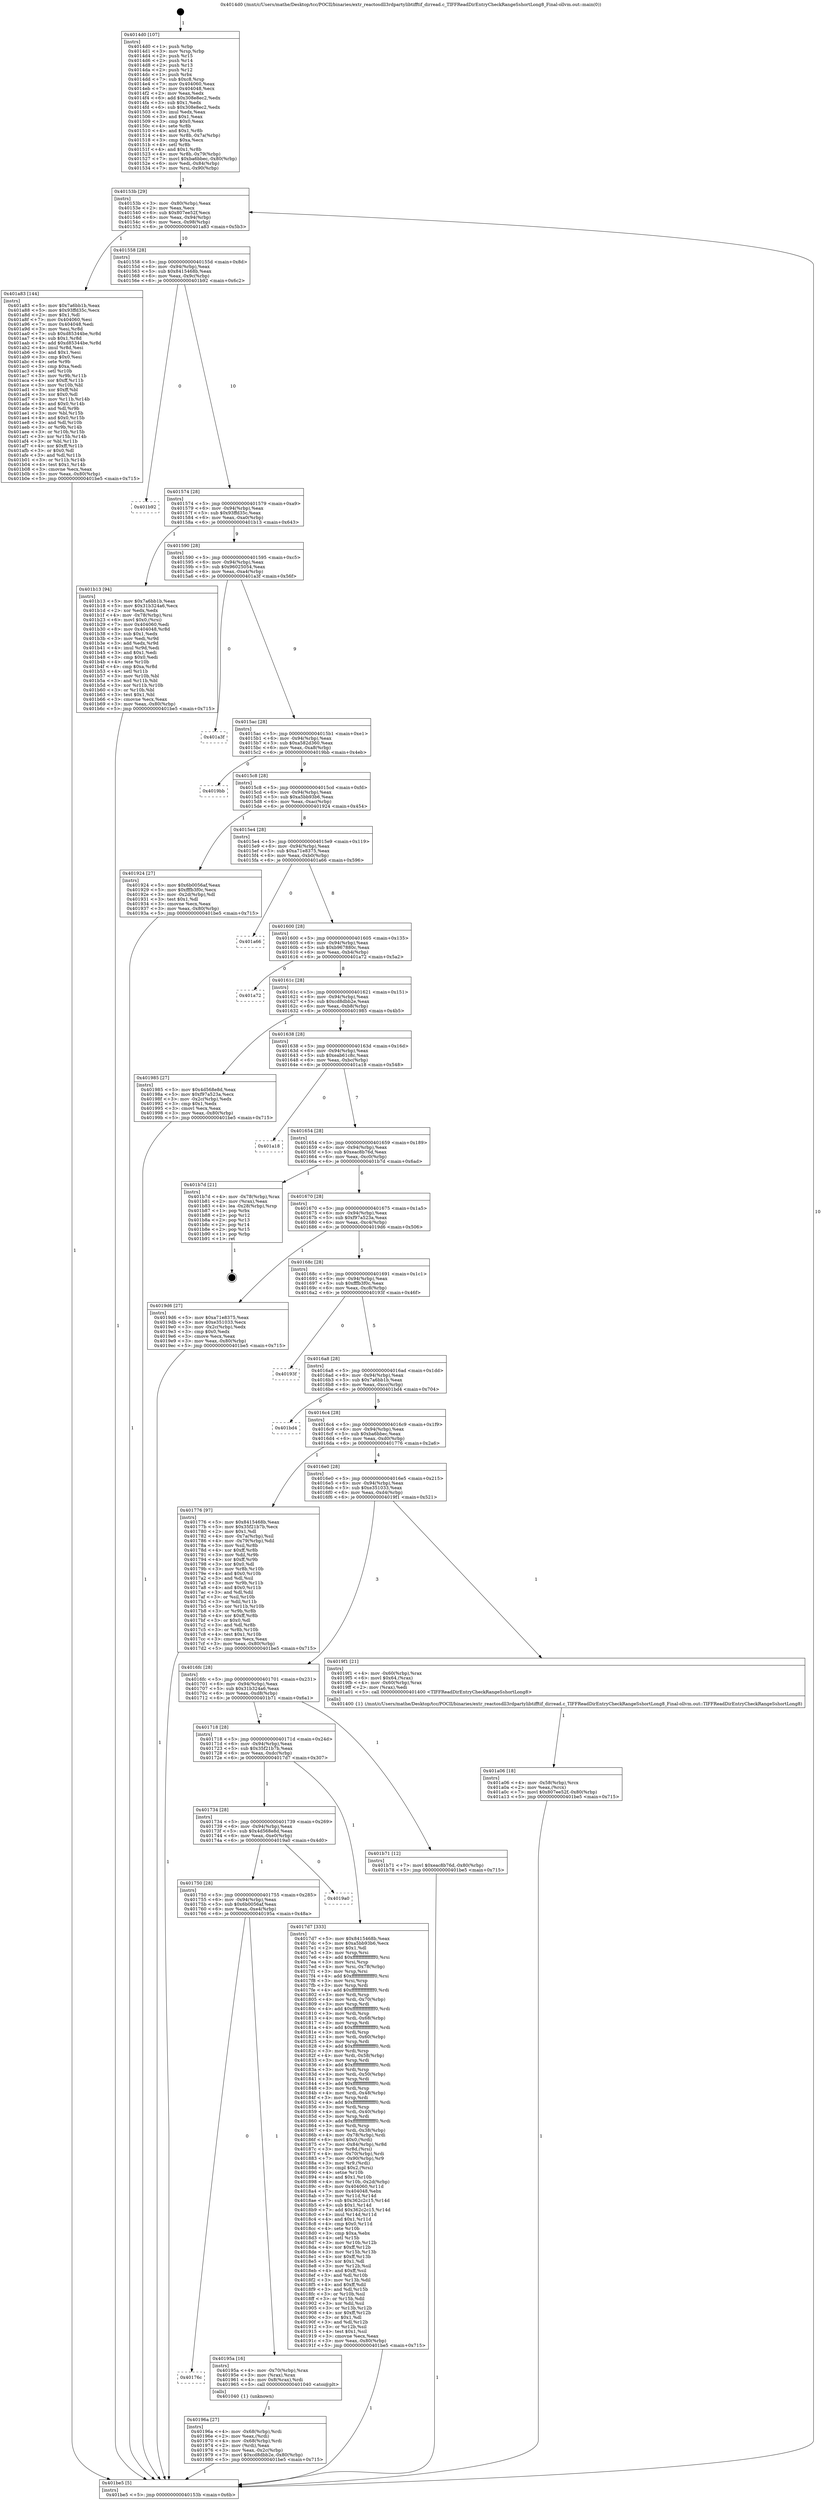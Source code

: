 digraph "0x4014d0" {
  label = "0x4014d0 (/mnt/c/Users/mathe/Desktop/tcc/POCII/binaries/extr_reactosdll3rdpartylibtifftif_dirread.c_TIFFReadDirEntryCheckRangeSshortLong8_Final-ollvm.out::main(0))"
  labelloc = "t"
  node[shape=record]

  Entry [label="",width=0.3,height=0.3,shape=circle,fillcolor=black,style=filled]
  "0x40153b" [label="{
     0x40153b [29]\l
     | [instrs]\l
     &nbsp;&nbsp;0x40153b \<+3\>: mov -0x80(%rbp),%eax\l
     &nbsp;&nbsp;0x40153e \<+2\>: mov %eax,%ecx\l
     &nbsp;&nbsp;0x401540 \<+6\>: sub $0x807ee52f,%ecx\l
     &nbsp;&nbsp;0x401546 \<+6\>: mov %eax,-0x94(%rbp)\l
     &nbsp;&nbsp;0x40154c \<+6\>: mov %ecx,-0x98(%rbp)\l
     &nbsp;&nbsp;0x401552 \<+6\>: je 0000000000401a83 \<main+0x5b3\>\l
  }"]
  "0x401a83" [label="{
     0x401a83 [144]\l
     | [instrs]\l
     &nbsp;&nbsp;0x401a83 \<+5\>: mov $0x7a6bb1b,%eax\l
     &nbsp;&nbsp;0x401a88 \<+5\>: mov $0x93ffd35c,%ecx\l
     &nbsp;&nbsp;0x401a8d \<+2\>: mov $0x1,%dl\l
     &nbsp;&nbsp;0x401a8f \<+7\>: mov 0x404060,%esi\l
     &nbsp;&nbsp;0x401a96 \<+7\>: mov 0x404048,%edi\l
     &nbsp;&nbsp;0x401a9d \<+3\>: mov %esi,%r8d\l
     &nbsp;&nbsp;0x401aa0 \<+7\>: sub $0xd85344be,%r8d\l
     &nbsp;&nbsp;0x401aa7 \<+4\>: sub $0x1,%r8d\l
     &nbsp;&nbsp;0x401aab \<+7\>: add $0xd85344be,%r8d\l
     &nbsp;&nbsp;0x401ab2 \<+4\>: imul %r8d,%esi\l
     &nbsp;&nbsp;0x401ab6 \<+3\>: and $0x1,%esi\l
     &nbsp;&nbsp;0x401ab9 \<+3\>: cmp $0x0,%esi\l
     &nbsp;&nbsp;0x401abc \<+4\>: sete %r9b\l
     &nbsp;&nbsp;0x401ac0 \<+3\>: cmp $0xa,%edi\l
     &nbsp;&nbsp;0x401ac3 \<+4\>: setl %r10b\l
     &nbsp;&nbsp;0x401ac7 \<+3\>: mov %r9b,%r11b\l
     &nbsp;&nbsp;0x401aca \<+4\>: xor $0xff,%r11b\l
     &nbsp;&nbsp;0x401ace \<+3\>: mov %r10b,%bl\l
     &nbsp;&nbsp;0x401ad1 \<+3\>: xor $0xff,%bl\l
     &nbsp;&nbsp;0x401ad4 \<+3\>: xor $0x0,%dl\l
     &nbsp;&nbsp;0x401ad7 \<+3\>: mov %r11b,%r14b\l
     &nbsp;&nbsp;0x401ada \<+4\>: and $0x0,%r14b\l
     &nbsp;&nbsp;0x401ade \<+3\>: and %dl,%r9b\l
     &nbsp;&nbsp;0x401ae1 \<+3\>: mov %bl,%r15b\l
     &nbsp;&nbsp;0x401ae4 \<+4\>: and $0x0,%r15b\l
     &nbsp;&nbsp;0x401ae8 \<+3\>: and %dl,%r10b\l
     &nbsp;&nbsp;0x401aeb \<+3\>: or %r9b,%r14b\l
     &nbsp;&nbsp;0x401aee \<+3\>: or %r10b,%r15b\l
     &nbsp;&nbsp;0x401af1 \<+3\>: xor %r15b,%r14b\l
     &nbsp;&nbsp;0x401af4 \<+3\>: or %bl,%r11b\l
     &nbsp;&nbsp;0x401af7 \<+4\>: xor $0xff,%r11b\l
     &nbsp;&nbsp;0x401afb \<+3\>: or $0x0,%dl\l
     &nbsp;&nbsp;0x401afe \<+3\>: and %dl,%r11b\l
     &nbsp;&nbsp;0x401b01 \<+3\>: or %r11b,%r14b\l
     &nbsp;&nbsp;0x401b04 \<+4\>: test $0x1,%r14b\l
     &nbsp;&nbsp;0x401b08 \<+3\>: cmovne %ecx,%eax\l
     &nbsp;&nbsp;0x401b0b \<+3\>: mov %eax,-0x80(%rbp)\l
     &nbsp;&nbsp;0x401b0e \<+5\>: jmp 0000000000401be5 \<main+0x715\>\l
  }"]
  "0x401558" [label="{
     0x401558 [28]\l
     | [instrs]\l
     &nbsp;&nbsp;0x401558 \<+5\>: jmp 000000000040155d \<main+0x8d\>\l
     &nbsp;&nbsp;0x40155d \<+6\>: mov -0x94(%rbp),%eax\l
     &nbsp;&nbsp;0x401563 \<+5\>: sub $0x8415468b,%eax\l
     &nbsp;&nbsp;0x401568 \<+6\>: mov %eax,-0x9c(%rbp)\l
     &nbsp;&nbsp;0x40156e \<+6\>: je 0000000000401b92 \<main+0x6c2\>\l
  }"]
  Exit [label="",width=0.3,height=0.3,shape=circle,fillcolor=black,style=filled,peripheries=2]
  "0x401b92" [label="{
     0x401b92\l
  }", style=dashed]
  "0x401574" [label="{
     0x401574 [28]\l
     | [instrs]\l
     &nbsp;&nbsp;0x401574 \<+5\>: jmp 0000000000401579 \<main+0xa9\>\l
     &nbsp;&nbsp;0x401579 \<+6\>: mov -0x94(%rbp),%eax\l
     &nbsp;&nbsp;0x40157f \<+5\>: sub $0x93ffd35c,%eax\l
     &nbsp;&nbsp;0x401584 \<+6\>: mov %eax,-0xa0(%rbp)\l
     &nbsp;&nbsp;0x40158a \<+6\>: je 0000000000401b13 \<main+0x643\>\l
  }"]
  "0x401a06" [label="{
     0x401a06 [18]\l
     | [instrs]\l
     &nbsp;&nbsp;0x401a06 \<+4\>: mov -0x58(%rbp),%rcx\l
     &nbsp;&nbsp;0x401a0a \<+2\>: mov %eax,(%rcx)\l
     &nbsp;&nbsp;0x401a0c \<+7\>: movl $0x807ee52f,-0x80(%rbp)\l
     &nbsp;&nbsp;0x401a13 \<+5\>: jmp 0000000000401be5 \<main+0x715\>\l
  }"]
  "0x401b13" [label="{
     0x401b13 [94]\l
     | [instrs]\l
     &nbsp;&nbsp;0x401b13 \<+5\>: mov $0x7a6bb1b,%eax\l
     &nbsp;&nbsp;0x401b18 \<+5\>: mov $0x31b324a6,%ecx\l
     &nbsp;&nbsp;0x401b1d \<+2\>: xor %edx,%edx\l
     &nbsp;&nbsp;0x401b1f \<+4\>: mov -0x78(%rbp),%rsi\l
     &nbsp;&nbsp;0x401b23 \<+6\>: movl $0x0,(%rsi)\l
     &nbsp;&nbsp;0x401b29 \<+7\>: mov 0x404060,%edi\l
     &nbsp;&nbsp;0x401b30 \<+8\>: mov 0x404048,%r8d\l
     &nbsp;&nbsp;0x401b38 \<+3\>: sub $0x1,%edx\l
     &nbsp;&nbsp;0x401b3b \<+3\>: mov %edi,%r9d\l
     &nbsp;&nbsp;0x401b3e \<+3\>: add %edx,%r9d\l
     &nbsp;&nbsp;0x401b41 \<+4\>: imul %r9d,%edi\l
     &nbsp;&nbsp;0x401b45 \<+3\>: and $0x1,%edi\l
     &nbsp;&nbsp;0x401b48 \<+3\>: cmp $0x0,%edi\l
     &nbsp;&nbsp;0x401b4b \<+4\>: sete %r10b\l
     &nbsp;&nbsp;0x401b4f \<+4\>: cmp $0xa,%r8d\l
     &nbsp;&nbsp;0x401b53 \<+4\>: setl %r11b\l
     &nbsp;&nbsp;0x401b57 \<+3\>: mov %r10b,%bl\l
     &nbsp;&nbsp;0x401b5a \<+3\>: and %r11b,%bl\l
     &nbsp;&nbsp;0x401b5d \<+3\>: xor %r11b,%r10b\l
     &nbsp;&nbsp;0x401b60 \<+3\>: or %r10b,%bl\l
     &nbsp;&nbsp;0x401b63 \<+3\>: test $0x1,%bl\l
     &nbsp;&nbsp;0x401b66 \<+3\>: cmovne %ecx,%eax\l
     &nbsp;&nbsp;0x401b69 \<+3\>: mov %eax,-0x80(%rbp)\l
     &nbsp;&nbsp;0x401b6c \<+5\>: jmp 0000000000401be5 \<main+0x715\>\l
  }"]
  "0x401590" [label="{
     0x401590 [28]\l
     | [instrs]\l
     &nbsp;&nbsp;0x401590 \<+5\>: jmp 0000000000401595 \<main+0xc5\>\l
     &nbsp;&nbsp;0x401595 \<+6\>: mov -0x94(%rbp),%eax\l
     &nbsp;&nbsp;0x40159b \<+5\>: sub $0x96025054,%eax\l
     &nbsp;&nbsp;0x4015a0 \<+6\>: mov %eax,-0xa4(%rbp)\l
     &nbsp;&nbsp;0x4015a6 \<+6\>: je 0000000000401a3f \<main+0x56f\>\l
  }"]
  "0x40196a" [label="{
     0x40196a [27]\l
     | [instrs]\l
     &nbsp;&nbsp;0x40196a \<+4\>: mov -0x68(%rbp),%rdi\l
     &nbsp;&nbsp;0x40196e \<+2\>: mov %eax,(%rdi)\l
     &nbsp;&nbsp;0x401970 \<+4\>: mov -0x68(%rbp),%rdi\l
     &nbsp;&nbsp;0x401974 \<+2\>: mov (%rdi),%eax\l
     &nbsp;&nbsp;0x401976 \<+3\>: mov %eax,-0x2c(%rbp)\l
     &nbsp;&nbsp;0x401979 \<+7\>: movl $0xcd8dbb2e,-0x80(%rbp)\l
     &nbsp;&nbsp;0x401980 \<+5\>: jmp 0000000000401be5 \<main+0x715\>\l
  }"]
  "0x401a3f" [label="{
     0x401a3f\l
  }", style=dashed]
  "0x4015ac" [label="{
     0x4015ac [28]\l
     | [instrs]\l
     &nbsp;&nbsp;0x4015ac \<+5\>: jmp 00000000004015b1 \<main+0xe1\>\l
     &nbsp;&nbsp;0x4015b1 \<+6\>: mov -0x94(%rbp),%eax\l
     &nbsp;&nbsp;0x4015b7 \<+5\>: sub $0xa582d360,%eax\l
     &nbsp;&nbsp;0x4015bc \<+6\>: mov %eax,-0xa8(%rbp)\l
     &nbsp;&nbsp;0x4015c2 \<+6\>: je 00000000004019bb \<main+0x4eb\>\l
  }"]
  "0x40176c" [label="{
     0x40176c\l
  }", style=dashed]
  "0x4019bb" [label="{
     0x4019bb\l
  }", style=dashed]
  "0x4015c8" [label="{
     0x4015c8 [28]\l
     | [instrs]\l
     &nbsp;&nbsp;0x4015c8 \<+5\>: jmp 00000000004015cd \<main+0xfd\>\l
     &nbsp;&nbsp;0x4015cd \<+6\>: mov -0x94(%rbp),%eax\l
     &nbsp;&nbsp;0x4015d3 \<+5\>: sub $0xa5bb93b6,%eax\l
     &nbsp;&nbsp;0x4015d8 \<+6\>: mov %eax,-0xac(%rbp)\l
     &nbsp;&nbsp;0x4015de \<+6\>: je 0000000000401924 \<main+0x454\>\l
  }"]
  "0x40195a" [label="{
     0x40195a [16]\l
     | [instrs]\l
     &nbsp;&nbsp;0x40195a \<+4\>: mov -0x70(%rbp),%rax\l
     &nbsp;&nbsp;0x40195e \<+3\>: mov (%rax),%rax\l
     &nbsp;&nbsp;0x401961 \<+4\>: mov 0x8(%rax),%rdi\l
     &nbsp;&nbsp;0x401965 \<+5\>: call 0000000000401040 \<atoi@plt\>\l
     | [calls]\l
     &nbsp;&nbsp;0x401040 \{1\} (unknown)\l
  }"]
  "0x401924" [label="{
     0x401924 [27]\l
     | [instrs]\l
     &nbsp;&nbsp;0x401924 \<+5\>: mov $0x6b0056af,%eax\l
     &nbsp;&nbsp;0x401929 \<+5\>: mov $0xfffb3f0c,%ecx\l
     &nbsp;&nbsp;0x40192e \<+3\>: mov -0x2d(%rbp),%dl\l
     &nbsp;&nbsp;0x401931 \<+3\>: test $0x1,%dl\l
     &nbsp;&nbsp;0x401934 \<+3\>: cmovne %ecx,%eax\l
     &nbsp;&nbsp;0x401937 \<+3\>: mov %eax,-0x80(%rbp)\l
     &nbsp;&nbsp;0x40193a \<+5\>: jmp 0000000000401be5 \<main+0x715\>\l
  }"]
  "0x4015e4" [label="{
     0x4015e4 [28]\l
     | [instrs]\l
     &nbsp;&nbsp;0x4015e4 \<+5\>: jmp 00000000004015e9 \<main+0x119\>\l
     &nbsp;&nbsp;0x4015e9 \<+6\>: mov -0x94(%rbp),%eax\l
     &nbsp;&nbsp;0x4015ef \<+5\>: sub $0xa71e8375,%eax\l
     &nbsp;&nbsp;0x4015f4 \<+6\>: mov %eax,-0xb0(%rbp)\l
     &nbsp;&nbsp;0x4015fa \<+6\>: je 0000000000401a66 \<main+0x596\>\l
  }"]
  "0x401750" [label="{
     0x401750 [28]\l
     | [instrs]\l
     &nbsp;&nbsp;0x401750 \<+5\>: jmp 0000000000401755 \<main+0x285\>\l
     &nbsp;&nbsp;0x401755 \<+6\>: mov -0x94(%rbp),%eax\l
     &nbsp;&nbsp;0x40175b \<+5\>: sub $0x6b0056af,%eax\l
     &nbsp;&nbsp;0x401760 \<+6\>: mov %eax,-0xe4(%rbp)\l
     &nbsp;&nbsp;0x401766 \<+6\>: je 000000000040195a \<main+0x48a\>\l
  }"]
  "0x401a66" [label="{
     0x401a66\l
  }", style=dashed]
  "0x401600" [label="{
     0x401600 [28]\l
     | [instrs]\l
     &nbsp;&nbsp;0x401600 \<+5\>: jmp 0000000000401605 \<main+0x135\>\l
     &nbsp;&nbsp;0x401605 \<+6\>: mov -0x94(%rbp),%eax\l
     &nbsp;&nbsp;0x40160b \<+5\>: sub $0xb967880c,%eax\l
     &nbsp;&nbsp;0x401610 \<+6\>: mov %eax,-0xb4(%rbp)\l
     &nbsp;&nbsp;0x401616 \<+6\>: je 0000000000401a72 \<main+0x5a2\>\l
  }"]
  "0x4019a0" [label="{
     0x4019a0\l
  }", style=dashed]
  "0x401a72" [label="{
     0x401a72\l
  }", style=dashed]
  "0x40161c" [label="{
     0x40161c [28]\l
     | [instrs]\l
     &nbsp;&nbsp;0x40161c \<+5\>: jmp 0000000000401621 \<main+0x151\>\l
     &nbsp;&nbsp;0x401621 \<+6\>: mov -0x94(%rbp),%eax\l
     &nbsp;&nbsp;0x401627 \<+5\>: sub $0xcd8dbb2e,%eax\l
     &nbsp;&nbsp;0x40162c \<+6\>: mov %eax,-0xb8(%rbp)\l
     &nbsp;&nbsp;0x401632 \<+6\>: je 0000000000401985 \<main+0x4b5\>\l
  }"]
  "0x401734" [label="{
     0x401734 [28]\l
     | [instrs]\l
     &nbsp;&nbsp;0x401734 \<+5\>: jmp 0000000000401739 \<main+0x269\>\l
     &nbsp;&nbsp;0x401739 \<+6\>: mov -0x94(%rbp),%eax\l
     &nbsp;&nbsp;0x40173f \<+5\>: sub $0x4d568e8d,%eax\l
     &nbsp;&nbsp;0x401744 \<+6\>: mov %eax,-0xe0(%rbp)\l
     &nbsp;&nbsp;0x40174a \<+6\>: je 00000000004019a0 \<main+0x4d0\>\l
  }"]
  "0x401985" [label="{
     0x401985 [27]\l
     | [instrs]\l
     &nbsp;&nbsp;0x401985 \<+5\>: mov $0x4d568e8d,%eax\l
     &nbsp;&nbsp;0x40198a \<+5\>: mov $0xf97a523a,%ecx\l
     &nbsp;&nbsp;0x40198f \<+3\>: mov -0x2c(%rbp),%edx\l
     &nbsp;&nbsp;0x401992 \<+3\>: cmp $0x1,%edx\l
     &nbsp;&nbsp;0x401995 \<+3\>: cmovl %ecx,%eax\l
     &nbsp;&nbsp;0x401998 \<+3\>: mov %eax,-0x80(%rbp)\l
     &nbsp;&nbsp;0x40199b \<+5\>: jmp 0000000000401be5 \<main+0x715\>\l
  }"]
  "0x401638" [label="{
     0x401638 [28]\l
     | [instrs]\l
     &nbsp;&nbsp;0x401638 \<+5\>: jmp 000000000040163d \<main+0x16d\>\l
     &nbsp;&nbsp;0x40163d \<+6\>: mov -0x94(%rbp),%eax\l
     &nbsp;&nbsp;0x401643 \<+5\>: sub $0xeab61c8c,%eax\l
     &nbsp;&nbsp;0x401648 \<+6\>: mov %eax,-0xbc(%rbp)\l
     &nbsp;&nbsp;0x40164e \<+6\>: je 0000000000401a18 \<main+0x548\>\l
  }"]
  "0x4017d7" [label="{
     0x4017d7 [333]\l
     | [instrs]\l
     &nbsp;&nbsp;0x4017d7 \<+5\>: mov $0x8415468b,%eax\l
     &nbsp;&nbsp;0x4017dc \<+5\>: mov $0xa5bb93b6,%ecx\l
     &nbsp;&nbsp;0x4017e1 \<+2\>: mov $0x1,%dl\l
     &nbsp;&nbsp;0x4017e3 \<+3\>: mov %rsp,%rsi\l
     &nbsp;&nbsp;0x4017e6 \<+4\>: add $0xfffffffffffffff0,%rsi\l
     &nbsp;&nbsp;0x4017ea \<+3\>: mov %rsi,%rsp\l
     &nbsp;&nbsp;0x4017ed \<+4\>: mov %rsi,-0x78(%rbp)\l
     &nbsp;&nbsp;0x4017f1 \<+3\>: mov %rsp,%rsi\l
     &nbsp;&nbsp;0x4017f4 \<+4\>: add $0xfffffffffffffff0,%rsi\l
     &nbsp;&nbsp;0x4017f8 \<+3\>: mov %rsi,%rsp\l
     &nbsp;&nbsp;0x4017fb \<+3\>: mov %rsp,%rdi\l
     &nbsp;&nbsp;0x4017fe \<+4\>: add $0xfffffffffffffff0,%rdi\l
     &nbsp;&nbsp;0x401802 \<+3\>: mov %rdi,%rsp\l
     &nbsp;&nbsp;0x401805 \<+4\>: mov %rdi,-0x70(%rbp)\l
     &nbsp;&nbsp;0x401809 \<+3\>: mov %rsp,%rdi\l
     &nbsp;&nbsp;0x40180c \<+4\>: add $0xfffffffffffffff0,%rdi\l
     &nbsp;&nbsp;0x401810 \<+3\>: mov %rdi,%rsp\l
     &nbsp;&nbsp;0x401813 \<+4\>: mov %rdi,-0x68(%rbp)\l
     &nbsp;&nbsp;0x401817 \<+3\>: mov %rsp,%rdi\l
     &nbsp;&nbsp;0x40181a \<+4\>: add $0xfffffffffffffff0,%rdi\l
     &nbsp;&nbsp;0x40181e \<+3\>: mov %rdi,%rsp\l
     &nbsp;&nbsp;0x401821 \<+4\>: mov %rdi,-0x60(%rbp)\l
     &nbsp;&nbsp;0x401825 \<+3\>: mov %rsp,%rdi\l
     &nbsp;&nbsp;0x401828 \<+4\>: add $0xfffffffffffffff0,%rdi\l
     &nbsp;&nbsp;0x40182c \<+3\>: mov %rdi,%rsp\l
     &nbsp;&nbsp;0x40182f \<+4\>: mov %rdi,-0x58(%rbp)\l
     &nbsp;&nbsp;0x401833 \<+3\>: mov %rsp,%rdi\l
     &nbsp;&nbsp;0x401836 \<+4\>: add $0xfffffffffffffff0,%rdi\l
     &nbsp;&nbsp;0x40183a \<+3\>: mov %rdi,%rsp\l
     &nbsp;&nbsp;0x40183d \<+4\>: mov %rdi,-0x50(%rbp)\l
     &nbsp;&nbsp;0x401841 \<+3\>: mov %rsp,%rdi\l
     &nbsp;&nbsp;0x401844 \<+4\>: add $0xfffffffffffffff0,%rdi\l
     &nbsp;&nbsp;0x401848 \<+3\>: mov %rdi,%rsp\l
     &nbsp;&nbsp;0x40184b \<+4\>: mov %rdi,-0x48(%rbp)\l
     &nbsp;&nbsp;0x40184f \<+3\>: mov %rsp,%rdi\l
     &nbsp;&nbsp;0x401852 \<+4\>: add $0xfffffffffffffff0,%rdi\l
     &nbsp;&nbsp;0x401856 \<+3\>: mov %rdi,%rsp\l
     &nbsp;&nbsp;0x401859 \<+4\>: mov %rdi,-0x40(%rbp)\l
     &nbsp;&nbsp;0x40185d \<+3\>: mov %rsp,%rdi\l
     &nbsp;&nbsp;0x401860 \<+4\>: add $0xfffffffffffffff0,%rdi\l
     &nbsp;&nbsp;0x401864 \<+3\>: mov %rdi,%rsp\l
     &nbsp;&nbsp;0x401867 \<+4\>: mov %rdi,-0x38(%rbp)\l
     &nbsp;&nbsp;0x40186b \<+4\>: mov -0x78(%rbp),%rdi\l
     &nbsp;&nbsp;0x40186f \<+6\>: movl $0x0,(%rdi)\l
     &nbsp;&nbsp;0x401875 \<+7\>: mov -0x84(%rbp),%r8d\l
     &nbsp;&nbsp;0x40187c \<+3\>: mov %r8d,(%rsi)\l
     &nbsp;&nbsp;0x40187f \<+4\>: mov -0x70(%rbp),%rdi\l
     &nbsp;&nbsp;0x401883 \<+7\>: mov -0x90(%rbp),%r9\l
     &nbsp;&nbsp;0x40188a \<+3\>: mov %r9,(%rdi)\l
     &nbsp;&nbsp;0x40188d \<+3\>: cmpl $0x2,(%rsi)\l
     &nbsp;&nbsp;0x401890 \<+4\>: setne %r10b\l
     &nbsp;&nbsp;0x401894 \<+4\>: and $0x1,%r10b\l
     &nbsp;&nbsp;0x401898 \<+4\>: mov %r10b,-0x2d(%rbp)\l
     &nbsp;&nbsp;0x40189c \<+8\>: mov 0x404060,%r11d\l
     &nbsp;&nbsp;0x4018a4 \<+7\>: mov 0x404048,%ebx\l
     &nbsp;&nbsp;0x4018ab \<+3\>: mov %r11d,%r14d\l
     &nbsp;&nbsp;0x4018ae \<+7\>: sub $0x362c2c15,%r14d\l
     &nbsp;&nbsp;0x4018b5 \<+4\>: sub $0x1,%r14d\l
     &nbsp;&nbsp;0x4018b9 \<+7\>: add $0x362c2c15,%r14d\l
     &nbsp;&nbsp;0x4018c0 \<+4\>: imul %r14d,%r11d\l
     &nbsp;&nbsp;0x4018c4 \<+4\>: and $0x1,%r11d\l
     &nbsp;&nbsp;0x4018c8 \<+4\>: cmp $0x0,%r11d\l
     &nbsp;&nbsp;0x4018cc \<+4\>: sete %r10b\l
     &nbsp;&nbsp;0x4018d0 \<+3\>: cmp $0xa,%ebx\l
     &nbsp;&nbsp;0x4018d3 \<+4\>: setl %r15b\l
     &nbsp;&nbsp;0x4018d7 \<+3\>: mov %r10b,%r12b\l
     &nbsp;&nbsp;0x4018da \<+4\>: xor $0xff,%r12b\l
     &nbsp;&nbsp;0x4018de \<+3\>: mov %r15b,%r13b\l
     &nbsp;&nbsp;0x4018e1 \<+4\>: xor $0xff,%r13b\l
     &nbsp;&nbsp;0x4018e5 \<+3\>: xor $0x1,%dl\l
     &nbsp;&nbsp;0x4018e8 \<+3\>: mov %r12b,%sil\l
     &nbsp;&nbsp;0x4018eb \<+4\>: and $0xff,%sil\l
     &nbsp;&nbsp;0x4018ef \<+3\>: and %dl,%r10b\l
     &nbsp;&nbsp;0x4018f2 \<+3\>: mov %r13b,%dil\l
     &nbsp;&nbsp;0x4018f5 \<+4\>: and $0xff,%dil\l
     &nbsp;&nbsp;0x4018f9 \<+3\>: and %dl,%r15b\l
     &nbsp;&nbsp;0x4018fc \<+3\>: or %r10b,%sil\l
     &nbsp;&nbsp;0x4018ff \<+3\>: or %r15b,%dil\l
     &nbsp;&nbsp;0x401902 \<+3\>: xor %dil,%sil\l
     &nbsp;&nbsp;0x401905 \<+3\>: or %r13b,%r12b\l
     &nbsp;&nbsp;0x401908 \<+4\>: xor $0xff,%r12b\l
     &nbsp;&nbsp;0x40190c \<+3\>: or $0x1,%dl\l
     &nbsp;&nbsp;0x40190f \<+3\>: and %dl,%r12b\l
     &nbsp;&nbsp;0x401912 \<+3\>: or %r12b,%sil\l
     &nbsp;&nbsp;0x401915 \<+4\>: test $0x1,%sil\l
     &nbsp;&nbsp;0x401919 \<+3\>: cmovne %ecx,%eax\l
     &nbsp;&nbsp;0x40191c \<+3\>: mov %eax,-0x80(%rbp)\l
     &nbsp;&nbsp;0x40191f \<+5\>: jmp 0000000000401be5 \<main+0x715\>\l
  }"]
  "0x401a18" [label="{
     0x401a18\l
  }", style=dashed]
  "0x401654" [label="{
     0x401654 [28]\l
     | [instrs]\l
     &nbsp;&nbsp;0x401654 \<+5\>: jmp 0000000000401659 \<main+0x189\>\l
     &nbsp;&nbsp;0x401659 \<+6\>: mov -0x94(%rbp),%eax\l
     &nbsp;&nbsp;0x40165f \<+5\>: sub $0xeac8b76d,%eax\l
     &nbsp;&nbsp;0x401664 \<+6\>: mov %eax,-0xc0(%rbp)\l
     &nbsp;&nbsp;0x40166a \<+6\>: je 0000000000401b7d \<main+0x6ad\>\l
  }"]
  "0x401718" [label="{
     0x401718 [28]\l
     | [instrs]\l
     &nbsp;&nbsp;0x401718 \<+5\>: jmp 000000000040171d \<main+0x24d\>\l
     &nbsp;&nbsp;0x40171d \<+6\>: mov -0x94(%rbp),%eax\l
     &nbsp;&nbsp;0x401723 \<+5\>: sub $0x35f21b7b,%eax\l
     &nbsp;&nbsp;0x401728 \<+6\>: mov %eax,-0xdc(%rbp)\l
     &nbsp;&nbsp;0x40172e \<+6\>: je 00000000004017d7 \<main+0x307\>\l
  }"]
  "0x401b7d" [label="{
     0x401b7d [21]\l
     | [instrs]\l
     &nbsp;&nbsp;0x401b7d \<+4\>: mov -0x78(%rbp),%rax\l
     &nbsp;&nbsp;0x401b81 \<+2\>: mov (%rax),%eax\l
     &nbsp;&nbsp;0x401b83 \<+4\>: lea -0x28(%rbp),%rsp\l
     &nbsp;&nbsp;0x401b87 \<+1\>: pop %rbx\l
     &nbsp;&nbsp;0x401b88 \<+2\>: pop %r12\l
     &nbsp;&nbsp;0x401b8a \<+2\>: pop %r13\l
     &nbsp;&nbsp;0x401b8c \<+2\>: pop %r14\l
     &nbsp;&nbsp;0x401b8e \<+2\>: pop %r15\l
     &nbsp;&nbsp;0x401b90 \<+1\>: pop %rbp\l
     &nbsp;&nbsp;0x401b91 \<+1\>: ret\l
  }"]
  "0x401670" [label="{
     0x401670 [28]\l
     | [instrs]\l
     &nbsp;&nbsp;0x401670 \<+5\>: jmp 0000000000401675 \<main+0x1a5\>\l
     &nbsp;&nbsp;0x401675 \<+6\>: mov -0x94(%rbp),%eax\l
     &nbsp;&nbsp;0x40167b \<+5\>: sub $0xf97a523a,%eax\l
     &nbsp;&nbsp;0x401680 \<+6\>: mov %eax,-0xc4(%rbp)\l
     &nbsp;&nbsp;0x401686 \<+6\>: je 00000000004019d6 \<main+0x506\>\l
  }"]
  "0x401b71" [label="{
     0x401b71 [12]\l
     | [instrs]\l
     &nbsp;&nbsp;0x401b71 \<+7\>: movl $0xeac8b76d,-0x80(%rbp)\l
     &nbsp;&nbsp;0x401b78 \<+5\>: jmp 0000000000401be5 \<main+0x715\>\l
  }"]
  "0x4019d6" [label="{
     0x4019d6 [27]\l
     | [instrs]\l
     &nbsp;&nbsp;0x4019d6 \<+5\>: mov $0xa71e8375,%eax\l
     &nbsp;&nbsp;0x4019db \<+5\>: mov $0xe351033,%ecx\l
     &nbsp;&nbsp;0x4019e0 \<+3\>: mov -0x2c(%rbp),%edx\l
     &nbsp;&nbsp;0x4019e3 \<+3\>: cmp $0x0,%edx\l
     &nbsp;&nbsp;0x4019e6 \<+3\>: cmove %ecx,%eax\l
     &nbsp;&nbsp;0x4019e9 \<+3\>: mov %eax,-0x80(%rbp)\l
     &nbsp;&nbsp;0x4019ec \<+5\>: jmp 0000000000401be5 \<main+0x715\>\l
  }"]
  "0x40168c" [label="{
     0x40168c [28]\l
     | [instrs]\l
     &nbsp;&nbsp;0x40168c \<+5\>: jmp 0000000000401691 \<main+0x1c1\>\l
     &nbsp;&nbsp;0x401691 \<+6\>: mov -0x94(%rbp),%eax\l
     &nbsp;&nbsp;0x401697 \<+5\>: sub $0xfffb3f0c,%eax\l
     &nbsp;&nbsp;0x40169c \<+6\>: mov %eax,-0xc8(%rbp)\l
     &nbsp;&nbsp;0x4016a2 \<+6\>: je 000000000040193f \<main+0x46f\>\l
  }"]
  "0x4016fc" [label="{
     0x4016fc [28]\l
     | [instrs]\l
     &nbsp;&nbsp;0x4016fc \<+5\>: jmp 0000000000401701 \<main+0x231\>\l
     &nbsp;&nbsp;0x401701 \<+6\>: mov -0x94(%rbp),%eax\l
     &nbsp;&nbsp;0x401707 \<+5\>: sub $0x31b324a6,%eax\l
     &nbsp;&nbsp;0x40170c \<+6\>: mov %eax,-0xd8(%rbp)\l
     &nbsp;&nbsp;0x401712 \<+6\>: je 0000000000401b71 \<main+0x6a1\>\l
  }"]
  "0x40193f" [label="{
     0x40193f\l
  }", style=dashed]
  "0x4016a8" [label="{
     0x4016a8 [28]\l
     | [instrs]\l
     &nbsp;&nbsp;0x4016a8 \<+5\>: jmp 00000000004016ad \<main+0x1dd\>\l
     &nbsp;&nbsp;0x4016ad \<+6\>: mov -0x94(%rbp),%eax\l
     &nbsp;&nbsp;0x4016b3 \<+5\>: sub $0x7a6bb1b,%eax\l
     &nbsp;&nbsp;0x4016b8 \<+6\>: mov %eax,-0xcc(%rbp)\l
     &nbsp;&nbsp;0x4016be \<+6\>: je 0000000000401bd4 \<main+0x704\>\l
  }"]
  "0x4019f1" [label="{
     0x4019f1 [21]\l
     | [instrs]\l
     &nbsp;&nbsp;0x4019f1 \<+4\>: mov -0x60(%rbp),%rax\l
     &nbsp;&nbsp;0x4019f5 \<+6\>: movl $0x64,(%rax)\l
     &nbsp;&nbsp;0x4019fb \<+4\>: mov -0x60(%rbp),%rax\l
     &nbsp;&nbsp;0x4019ff \<+2\>: mov (%rax),%edi\l
     &nbsp;&nbsp;0x401a01 \<+5\>: call 0000000000401400 \<TIFFReadDirEntryCheckRangeSshortLong8\>\l
     | [calls]\l
     &nbsp;&nbsp;0x401400 \{1\} (/mnt/c/Users/mathe/Desktop/tcc/POCII/binaries/extr_reactosdll3rdpartylibtifftif_dirread.c_TIFFReadDirEntryCheckRangeSshortLong8_Final-ollvm.out::TIFFReadDirEntryCheckRangeSshortLong8)\l
  }"]
  "0x401bd4" [label="{
     0x401bd4\l
  }", style=dashed]
  "0x4016c4" [label="{
     0x4016c4 [28]\l
     | [instrs]\l
     &nbsp;&nbsp;0x4016c4 \<+5\>: jmp 00000000004016c9 \<main+0x1f9\>\l
     &nbsp;&nbsp;0x4016c9 \<+6\>: mov -0x94(%rbp),%eax\l
     &nbsp;&nbsp;0x4016cf \<+5\>: sub $0xba6bbec,%eax\l
     &nbsp;&nbsp;0x4016d4 \<+6\>: mov %eax,-0xd0(%rbp)\l
     &nbsp;&nbsp;0x4016da \<+6\>: je 0000000000401776 \<main+0x2a6\>\l
  }"]
  "0x4014d0" [label="{
     0x4014d0 [107]\l
     | [instrs]\l
     &nbsp;&nbsp;0x4014d0 \<+1\>: push %rbp\l
     &nbsp;&nbsp;0x4014d1 \<+3\>: mov %rsp,%rbp\l
     &nbsp;&nbsp;0x4014d4 \<+2\>: push %r15\l
     &nbsp;&nbsp;0x4014d6 \<+2\>: push %r14\l
     &nbsp;&nbsp;0x4014d8 \<+2\>: push %r13\l
     &nbsp;&nbsp;0x4014da \<+2\>: push %r12\l
     &nbsp;&nbsp;0x4014dc \<+1\>: push %rbx\l
     &nbsp;&nbsp;0x4014dd \<+7\>: sub $0xc8,%rsp\l
     &nbsp;&nbsp;0x4014e4 \<+7\>: mov 0x404060,%eax\l
     &nbsp;&nbsp;0x4014eb \<+7\>: mov 0x404048,%ecx\l
     &nbsp;&nbsp;0x4014f2 \<+2\>: mov %eax,%edx\l
     &nbsp;&nbsp;0x4014f4 \<+6\>: add $0x308e8ec2,%edx\l
     &nbsp;&nbsp;0x4014fa \<+3\>: sub $0x1,%edx\l
     &nbsp;&nbsp;0x4014fd \<+6\>: sub $0x308e8ec2,%edx\l
     &nbsp;&nbsp;0x401503 \<+3\>: imul %edx,%eax\l
     &nbsp;&nbsp;0x401506 \<+3\>: and $0x1,%eax\l
     &nbsp;&nbsp;0x401509 \<+3\>: cmp $0x0,%eax\l
     &nbsp;&nbsp;0x40150c \<+4\>: sete %r8b\l
     &nbsp;&nbsp;0x401510 \<+4\>: and $0x1,%r8b\l
     &nbsp;&nbsp;0x401514 \<+4\>: mov %r8b,-0x7a(%rbp)\l
     &nbsp;&nbsp;0x401518 \<+3\>: cmp $0xa,%ecx\l
     &nbsp;&nbsp;0x40151b \<+4\>: setl %r8b\l
     &nbsp;&nbsp;0x40151f \<+4\>: and $0x1,%r8b\l
     &nbsp;&nbsp;0x401523 \<+4\>: mov %r8b,-0x79(%rbp)\l
     &nbsp;&nbsp;0x401527 \<+7\>: movl $0xba6bbec,-0x80(%rbp)\l
     &nbsp;&nbsp;0x40152e \<+6\>: mov %edi,-0x84(%rbp)\l
     &nbsp;&nbsp;0x401534 \<+7\>: mov %rsi,-0x90(%rbp)\l
  }"]
  "0x401776" [label="{
     0x401776 [97]\l
     | [instrs]\l
     &nbsp;&nbsp;0x401776 \<+5\>: mov $0x8415468b,%eax\l
     &nbsp;&nbsp;0x40177b \<+5\>: mov $0x35f21b7b,%ecx\l
     &nbsp;&nbsp;0x401780 \<+2\>: mov $0x1,%dl\l
     &nbsp;&nbsp;0x401782 \<+4\>: mov -0x7a(%rbp),%sil\l
     &nbsp;&nbsp;0x401786 \<+4\>: mov -0x79(%rbp),%dil\l
     &nbsp;&nbsp;0x40178a \<+3\>: mov %sil,%r8b\l
     &nbsp;&nbsp;0x40178d \<+4\>: xor $0xff,%r8b\l
     &nbsp;&nbsp;0x401791 \<+3\>: mov %dil,%r9b\l
     &nbsp;&nbsp;0x401794 \<+4\>: xor $0xff,%r9b\l
     &nbsp;&nbsp;0x401798 \<+3\>: xor $0x0,%dl\l
     &nbsp;&nbsp;0x40179b \<+3\>: mov %r8b,%r10b\l
     &nbsp;&nbsp;0x40179e \<+4\>: and $0x0,%r10b\l
     &nbsp;&nbsp;0x4017a2 \<+3\>: and %dl,%sil\l
     &nbsp;&nbsp;0x4017a5 \<+3\>: mov %r9b,%r11b\l
     &nbsp;&nbsp;0x4017a8 \<+4\>: and $0x0,%r11b\l
     &nbsp;&nbsp;0x4017ac \<+3\>: and %dl,%dil\l
     &nbsp;&nbsp;0x4017af \<+3\>: or %sil,%r10b\l
     &nbsp;&nbsp;0x4017b2 \<+3\>: or %dil,%r11b\l
     &nbsp;&nbsp;0x4017b5 \<+3\>: xor %r11b,%r10b\l
     &nbsp;&nbsp;0x4017b8 \<+3\>: or %r9b,%r8b\l
     &nbsp;&nbsp;0x4017bb \<+4\>: xor $0xff,%r8b\l
     &nbsp;&nbsp;0x4017bf \<+3\>: or $0x0,%dl\l
     &nbsp;&nbsp;0x4017c2 \<+3\>: and %dl,%r8b\l
     &nbsp;&nbsp;0x4017c5 \<+3\>: or %r8b,%r10b\l
     &nbsp;&nbsp;0x4017c8 \<+4\>: test $0x1,%r10b\l
     &nbsp;&nbsp;0x4017cc \<+3\>: cmovne %ecx,%eax\l
     &nbsp;&nbsp;0x4017cf \<+3\>: mov %eax,-0x80(%rbp)\l
     &nbsp;&nbsp;0x4017d2 \<+5\>: jmp 0000000000401be5 \<main+0x715\>\l
  }"]
  "0x4016e0" [label="{
     0x4016e0 [28]\l
     | [instrs]\l
     &nbsp;&nbsp;0x4016e0 \<+5\>: jmp 00000000004016e5 \<main+0x215\>\l
     &nbsp;&nbsp;0x4016e5 \<+6\>: mov -0x94(%rbp),%eax\l
     &nbsp;&nbsp;0x4016eb \<+5\>: sub $0xe351033,%eax\l
     &nbsp;&nbsp;0x4016f0 \<+6\>: mov %eax,-0xd4(%rbp)\l
     &nbsp;&nbsp;0x4016f6 \<+6\>: je 00000000004019f1 \<main+0x521\>\l
  }"]
  "0x401be5" [label="{
     0x401be5 [5]\l
     | [instrs]\l
     &nbsp;&nbsp;0x401be5 \<+5\>: jmp 000000000040153b \<main+0x6b\>\l
  }"]
  Entry -> "0x4014d0" [label=" 1"]
  "0x40153b" -> "0x401a83" [label=" 1"]
  "0x40153b" -> "0x401558" [label=" 10"]
  "0x401b7d" -> Exit [label=" 1"]
  "0x401558" -> "0x401b92" [label=" 0"]
  "0x401558" -> "0x401574" [label=" 10"]
  "0x401b71" -> "0x401be5" [label=" 1"]
  "0x401574" -> "0x401b13" [label=" 1"]
  "0x401574" -> "0x401590" [label=" 9"]
  "0x401b13" -> "0x401be5" [label=" 1"]
  "0x401590" -> "0x401a3f" [label=" 0"]
  "0x401590" -> "0x4015ac" [label=" 9"]
  "0x401a83" -> "0x401be5" [label=" 1"]
  "0x4015ac" -> "0x4019bb" [label=" 0"]
  "0x4015ac" -> "0x4015c8" [label=" 9"]
  "0x401a06" -> "0x401be5" [label=" 1"]
  "0x4015c8" -> "0x401924" [label=" 1"]
  "0x4015c8" -> "0x4015e4" [label=" 8"]
  "0x4019f1" -> "0x401a06" [label=" 1"]
  "0x4015e4" -> "0x401a66" [label=" 0"]
  "0x4015e4" -> "0x401600" [label=" 8"]
  "0x401985" -> "0x401be5" [label=" 1"]
  "0x401600" -> "0x401a72" [label=" 0"]
  "0x401600" -> "0x40161c" [label=" 8"]
  "0x40196a" -> "0x401be5" [label=" 1"]
  "0x40161c" -> "0x401985" [label=" 1"]
  "0x40161c" -> "0x401638" [label=" 7"]
  "0x401750" -> "0x40195a" [label=" 1"]
  "0x401638" -> "0x401a18" [label=" 0"]
  "0x401638" -> "0x401654" [label=" 7"]
  "0x4019d6" -> "0x401be5" [label=" 1"]
  "0x401654" -> "0x401b7d" [label=" 1"]
  "0x401654" -> "0x401670" [label=" 6"]
  "0x401734" -> "0x4019a0" [label=" 0"]
  "0x401670" -> "0x4019d6" [label=" 1"]
  "0x401670" -> "0x40168c" [label=" 5"]
  "0x40195a" -> "0x40196a" [label=" 1"]
  "0x40168c" -> "0x40193f" [label=" 0"]
  "0x40168c" -> "0x4016a8" [label=" 5"]
  "0x4017d7" -> "0x401be5" [label=" 1"]
  "0x4016a8" -> "0x401bd4" [label=" 0"]
  "0x4016a8" -> "0x4016c4" [label=" 5"]
  "0x401750" -> "0x40176c" [label=" 0"]
  "0x4016c4" -> "0x401776" [label=" 1"]
  "0x4016c4" -> "0x4016e0" [label=" 4"]
  "0x401776" -> "0x401be5" [label=" 1"]
  "0x4014d0" -> "0x40153b" [label=" 1"]
  "0x401be5" -> "0x40153b" [label=" 10"]
  "0x401718" -> "0x401734" [label=" 1"]
  "0x4016e0" -> "0x4019f1" [label=" 1"]
  "0x4016e0" -> "0x4016fc" [label=" 3"]
  "0x401924" -> "0x401be5" [label=" 1"]
  "0x4016fc" -> "0x401b71" [label=" 1"]
  "0x4016fc" -> "0x401718" [label=" 2"]
  "0x401734" -> "0x401750" [label=" 1"]
  "0x401718" -> "0x4017d7" [label=" 1"]
}
